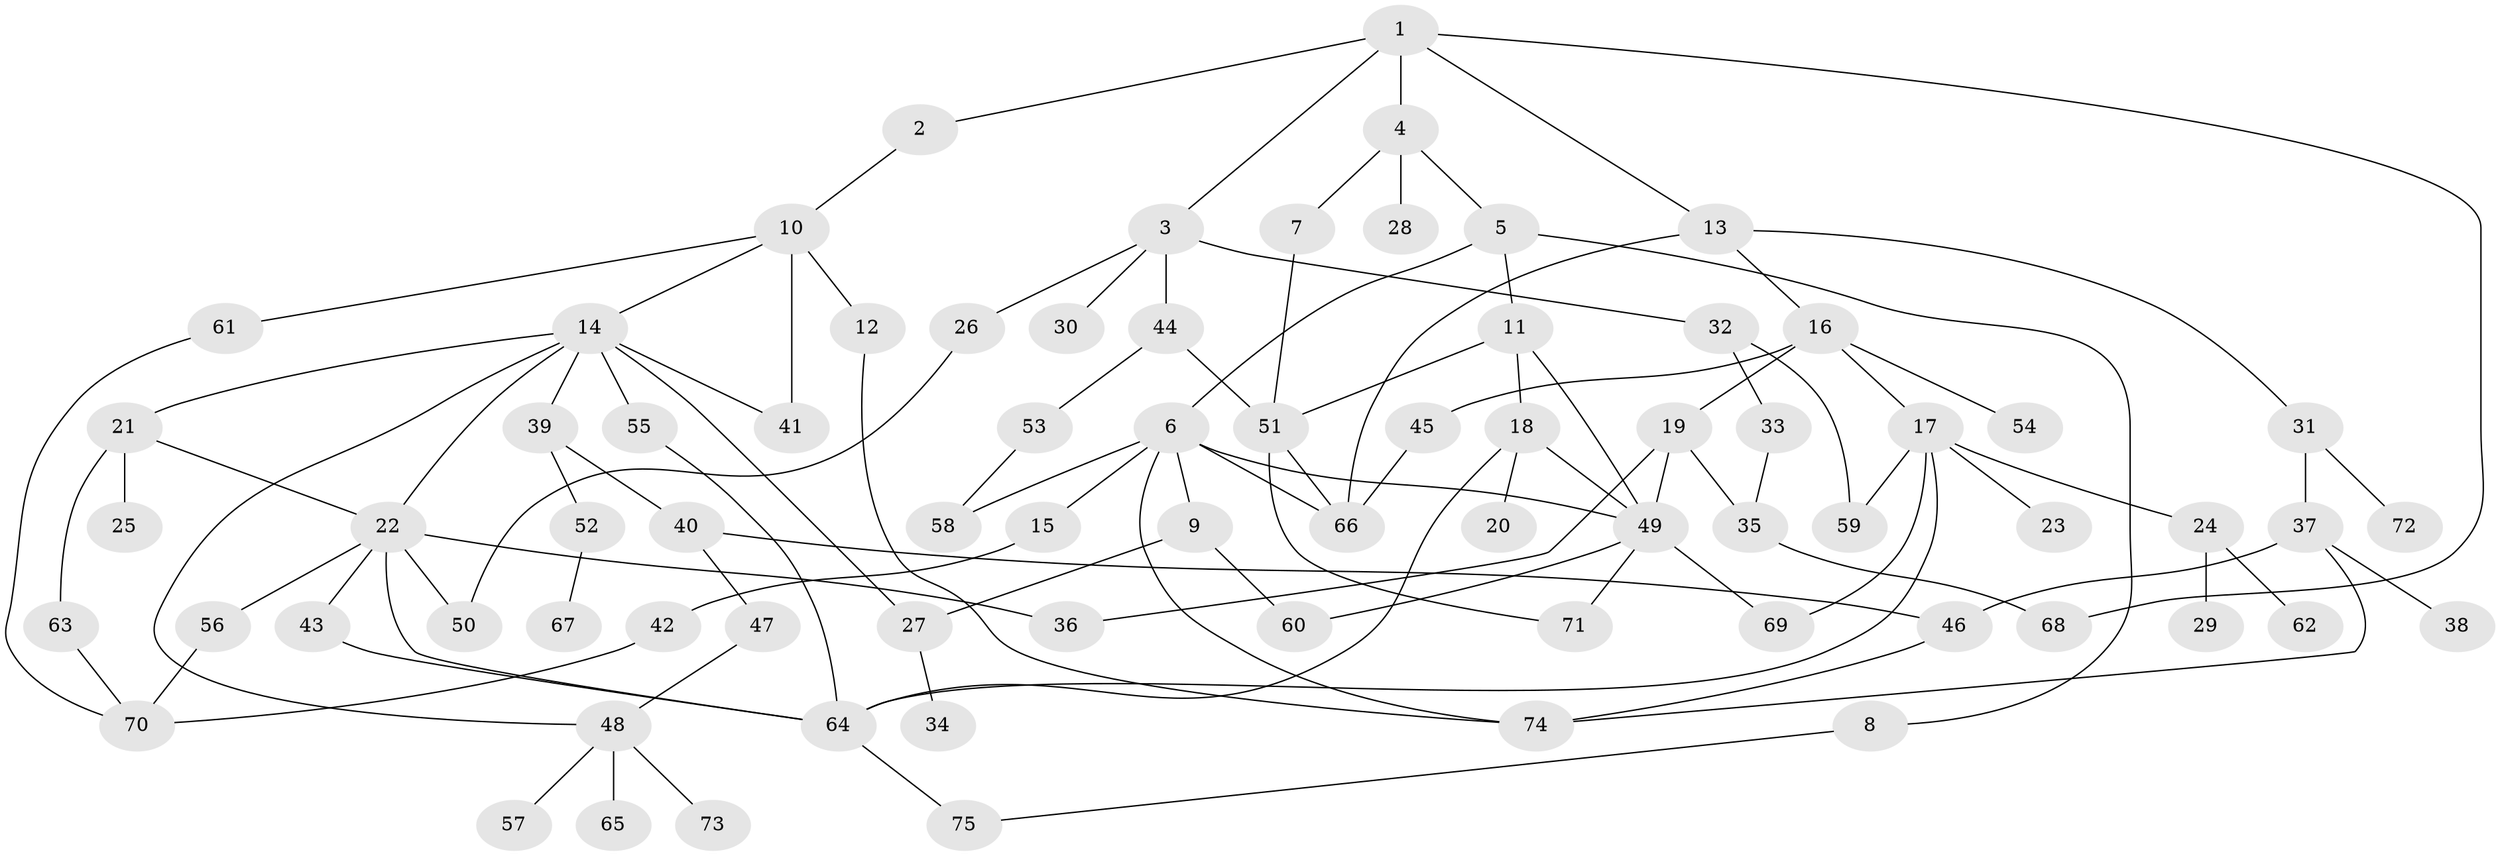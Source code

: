 // original degree distribution, {5: 0.06451612903225806, 3: 0.1774193548387097, 6: 0.04032258064516129, 8: 0.016129032258064516, 2: 0.3225806451612903, 1: 0.29838709677419356, 4: 0.07258064516129033, 7: 0.008064516129032258}
// Generated by graph-tools (version 1.1) at 2025/49/03/04/25 22:49:15]
// undirected, 75 vertices, 107 edges
graph export_dot {
  node [color=gray90,style=filled];
  1;
  2;
  3;
  4;
  5;
  6;
  7;
  8;
  9;
  10;
  11;
  12;
  13;
  14;
  15;
  16;
  17;
  18;
  19;
  20;
  21;
  22;
  23;
  24;
  25;
  26;
  27;
  28;
  29;
  30;
  31;
  32;
  33;
  34;
  35;
  36;
  37;
  38;
  39;
  40;
  41;
  42;
  43;
  44;
  45;
  46;
  47;
  48;
  49;
  50;
  51;
  52;
  53;
  54;
  55;
  56;
  57;
  58;
  59;
  60;
  61;
  62;
  63;
  64;
  65;
  66;
  67;
  68;
  69;
  70;
  71;
  72;
  73;
  74;
  75;
  1 -- 2 [weight=1.0];
  1 -- 3 [weight=1.0];
  1 -- 4 [weight=1.0];
  1 -- 13 [weight=1.0];
  1 -- 68 [weight=1.0];
  2 -- 10 [weight=1.0];
  3 -- 26 [weight=1.0];
  3 -- 30 [weight=1.0];
  3 -- 32 [weight=1.0];
  3 -- 44 [weight=1.0];
  4 -- 5 [weight=1.0];
  4 -- 7 [weight=1.0];
  4 -- 28 [weight=1.0];
  5 -- 6 [weight=1.0];
  5 -- 8 [weight=1.0];
  5 -- 11 [weight=1.0];
  6 -- 9 [weight=1.0];
  6 -- 15 [weight=1.0];
  6 -- 49 [weight=1.0];
  6 -- 58 [weight=1.0];
  6 -- 66 [weight=1.0];
  6 -- 74 [weight=1.0];
  7 -- 51 [weight=1.0];
  8 -- 75 [weight=1.0];
  9 -- 27 [weight=1.0];
  9 -- 60 [weight=1.0];
  10 -- 12 [weight=1.0];
  10 -- 14 [weight=1.0];
  10 -- 41 [weight=1.0];
  10 -- 61 [weight=1.0];
  11 -- 18 [weight=1.0];
  11 -- 49 [weight=1.0];
  11 -- 51 [weight=1.0];
  12 -- 74 [weight=1.0];
  13 -- 16 [weight=1.0];
  13 -- 31 [weight=1.0];
  13 -- 66 [weight=1.0];
  14 -- 21 [weight=1.0];
  14 -- 22 [weight=1.0];
  14 -- 27 [weight=1.0];
  14 -- 39 [weight=1.0];
  14 -- 41 [weight=1.0];
  14 -- 48 [weight=1.0];
  14 -- 55 [weight=1.0];
  15 -- 42 [weight=1.0];
  16 -- 17 [weight=1.0];
  16 -- 19 [weight=1.0];
  16 -- 45 [weight=1.0];
  16 -- 54 [weight=1.0];
  17 -- 23 [weight=1.0];
  17 -- 24 [weight=1.0];
  17 -- 59 [weight=1.0];
  17 -- 64 [weight=1.0];
  17 -- 69 [weight=1.0];
  18 -- 20 [weight=1.0];
  18 -- 49 [weight=1.0];
  18 -- 64 [weight=1.0];
  19 -- 35 [weight=1.0];
  19 -- 36 [weight=1.0];
  19 -- 49 [weight=1.0];
  21 -- 22 [weight=1.0];
  21 -- 25 [weight=1.0];
  21 -- 63 [weight=1.0];
  22 -- 36 [weight=1.0];
  22 -- 43 [weight=1.0];
  22 -- 50 [weight=1.0];
  22 -- 56 [weight=1.0];
  22 -- 64 [weight=1.0];
  24 -- 29 [weight=1.0];
  24 -- 62 [weight=1.0];
  26 -- 50 [weight=1.0];
  27 -- 34 [weight=1.0];
  31 -- 37 [weight=1.0];
  31 -- 72 [weight=1.0];
  32 -- 33 [weight=1.0];
  32 -- 59 [weight=1.0];
  33 -- 35 [weight=1.0];
  35 -- 68 [weight=1.0];
  37 -- 38 [weight=1.0];
  37 -- 46 [weight=1.0];
  37 -- 74 [weight=1.0];
  39 -- 40 [weight=1.0];
  39 -- 52 [weight=1.0];
  40 -- 46 [weight=1.0];
  40 -- 47 [weight=1.0];
  42 -- 70 [weight=1.0];
  43 -- 64 [weight=1.0];
  44 -- 51 [weight=1.0];
  44 -- 53 [weight=1.0];
  45 -- 66 [weight=1.0];
  46 -- 74 [weight=1.0];
  47 -- 48 [weight=1.0];
  48 -- 57 [weight=1.0];
  48 -- 65 [weight=1.0];
  48 -- 73 [weight=1.0];
  49 -- 60 [weight=1.0];
  49 -- 69 [weight=1.0];
  49 -- 71 [weight=1.0];
  51 -- 66 [weight=1.0];
  51 -- 71 [weight=1.0];
  52 -- 67 [weight=1.0];
  53 -- 58 [weight=1.0];
  55 -- 64 [weight=1.0];
  56 -- 70 [weight=1.0];
  61 -- 70 [weight=1.0];
  63 -- 70 [weight=1.0];
  64 -- 75 [weight=1.0];
}
